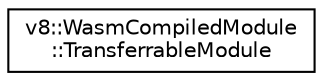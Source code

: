 digraph "Graphical Class Hierarchy"
{
  edge [fontname="Helvetica",fontsize="10",labelfontname="Helvetica",labelfontsize="10"];
  node [fontname="Helvetica",fontsize="10",shape=record];
  rankdir="LR";
  Node1 [label="v8::WasmCompiledModule\l::TransferrableModule",height=0.2,width=0.4,color="black", fillcolor="white", style="filled",URL="$classv8_1_1WasmCompiledModule_1_1TransferrableModule.html"];
}
